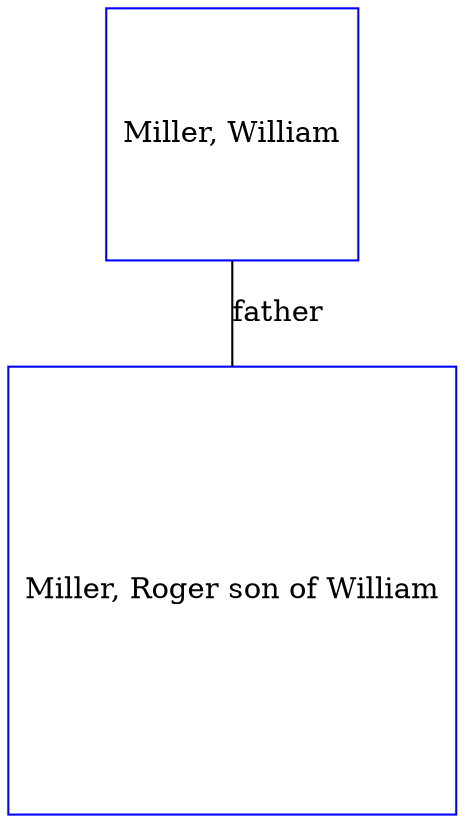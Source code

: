 digraph D {
    edge [dir=none];    node [shape=box];    "010724"   [label="Miller, William", shape=box, regular=1, color="blue"] ;
"010723"   [label="Miller, Roger son of William", shape=box, regular=1, color="blue"] ;
010724->010723 [label="father",arrowsize=0.0]; 
}